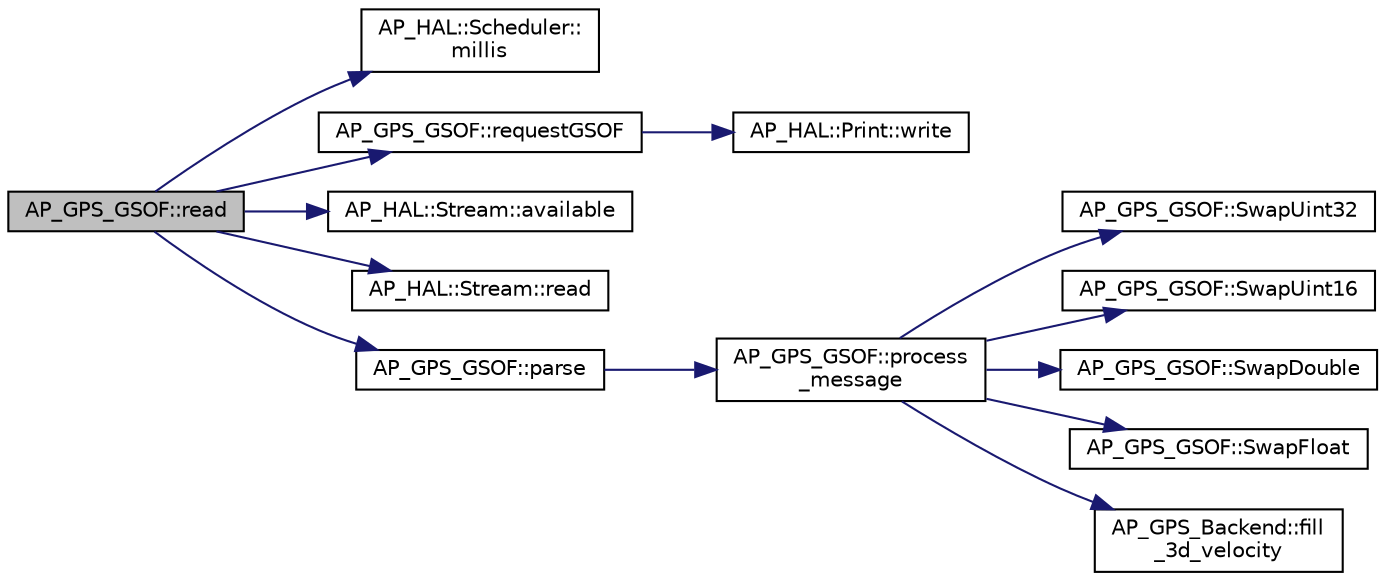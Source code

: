 digraph "AP_GPS_GSOF::read"
{
 // INTERACTIVE_SVG=YES
  edge [fontname="Helvetica",fontsize="10",labelfontname="Helvetica",labelfontsize="10"];
  node [fontname="Helvetica",fontsize="10",shape=record];
  rankdir="LR";
  Node1 [label="AP_GPS_GSOF::read",height=0.2,width=0.4,color="black", fillcolor="grey75", style="filled", fontcolor="black"];
  Node1 -> Node2 [color="midnightblue",fontsize="10",style="solid",fontname="Helvetica"];
  Node2 [label="AP_HAL::Scheduler::\lmillis",height=0.2,width=0.4,color="black", fillcolor="white", style="filled",URL="$classAP__HAL_1_1Scheduler.html#a26b68339fc68a562d8d3a1238d0ec8c1"];
  Node1 -> Node3 [color="midnightblue",fontsize="10",style="solid",fontname="Helvetica"];
  Node3 [label="AP_GPS_GSOF::requestGSOF",height=0.2,width=0.4,color="black", fillcolor="white", style="filled",URL="$classAP__GPS__GSOF.html#abf8f22342c70658e5e8dda82d3bed2ae"];
  Node3 -> Node4 [color="midnightblue",fontsize="10",style="solid",fontname="Helvetica"];
  Node4 [label="AP_HAL::Print::write",height=0.2,width=0.4,color="black", fillcolor="white", style="filled",URL="$classAP__HAL_1_1Print.html#acc65391952a43334f8f5c9bef341f501"];
  Node1 -> Node5 [color="midnightblue",fontsize="10",style="solid",fontname="Helvetica"];
  Node5 [label="AP_HAL::Stream::available",height=0.2,width=0.4,color="black", fillcolor="white", style="filled",URL="$classAP__HAL_1_1Stream.html#ae687e48f5689af94d66fb88822923e12"];
  Node1 -> Node6 [color="midnightblue",fontsize="10",style="solid",fontname="Helvetica"];
  Node6 [label="AP_HAL::Stream::read",height=0.2,width=0.4,color="black", fillcolor="white", style="filled",URL="$classAP__HAL_1_1Stream.html#ae42ff362cc2a7e527c22f92a3740c2ac"];
  Node1 -> Node7 [color="midnightblue",fontsize="10",style="solid",fontname="Helvetica"];
  Node7 [label="AP_GPS_GSOF::parse",height=0.2,width=0.4,color="black", fillcolor="white", style="filled",URL="$classAP__GPS__GSOF.html#a5569b7d85fc49be854e994599f00fa03"];
  Node7 -> Node8 [color="midnightblue",fontsize="10",style="solid",fontname="Helvetica"];
  Node8 [label="AP_GPS_GSOF::process\l_message",height=0.2,width=0.4,color="black", fillcolor="white", style="filled",URL="$classAP__GPS__GSOF.html#aa7c2dbb779b56600a117c253344ac699"];
  Node8 -> Node9 [color="midnightblue",fontsize="10",style="solid",fontname="Helvetica"];
  Node9 [label="AP_GPS_GSOF::SwapUint32",height=0.2,width=0.4,color="black", fillcolor="white", style="filled",URL="$classAP__GPS__GSOF.html#af4bf78d0e3dbbc4625cea12012a3770d"];
  Node8 -> Node10 [color="midnightblue",fontsize="10",style="solid",fontname="Helvetica"];
  Node10 [label="AP_GPS_GSOF::SwapUint16",height=0.2,width=0.4,color="black", fillcolor="white", style="filled",URL="$classAP__GPS__GSOF.html#af1998f6f538ae0e9d16d9dd59a34f15a"];
  Node8 -> Node11 [color="midnightblue",fontsize="10",style="solid",fontname="Helvetica"];
  Node11 [label="AP_GPS_GSOF::SwapDouble",height=0.2,width=0.4,color="black", fillcolor="white", style="filled",URL="$classAP__GPS__GSOF.html#ae5eee8b871adde3eb31fc8aa077681b0"];
  Node8 -> Node12 [color="midnightblue",fontsize="10",style="solid",fontname="Helvetica"];
  Node12 [label="AP_GPS_GSOF::SwapFloat",height=0.2,width=0.4,color="black", fillcolor="white", style="filled",URL="$classAP__GPS__GSOF.html#a4027d3dd403aa5a37fe0b98ca3e7a224"];
  Node8 -> Node13 [color="midnightblue",fontsize="10",style="solid",fontname="Helvetica"];
  Node13 [label="AP_GPS_Backend::fill\l_3d_velocity",height=0.2,width=0.4,color="black", fillcolor="white", style="filled",URL="$classAP__GPS__Backend.html#a349cb407ea3c09c424ed77bcf72a488b"];
}
